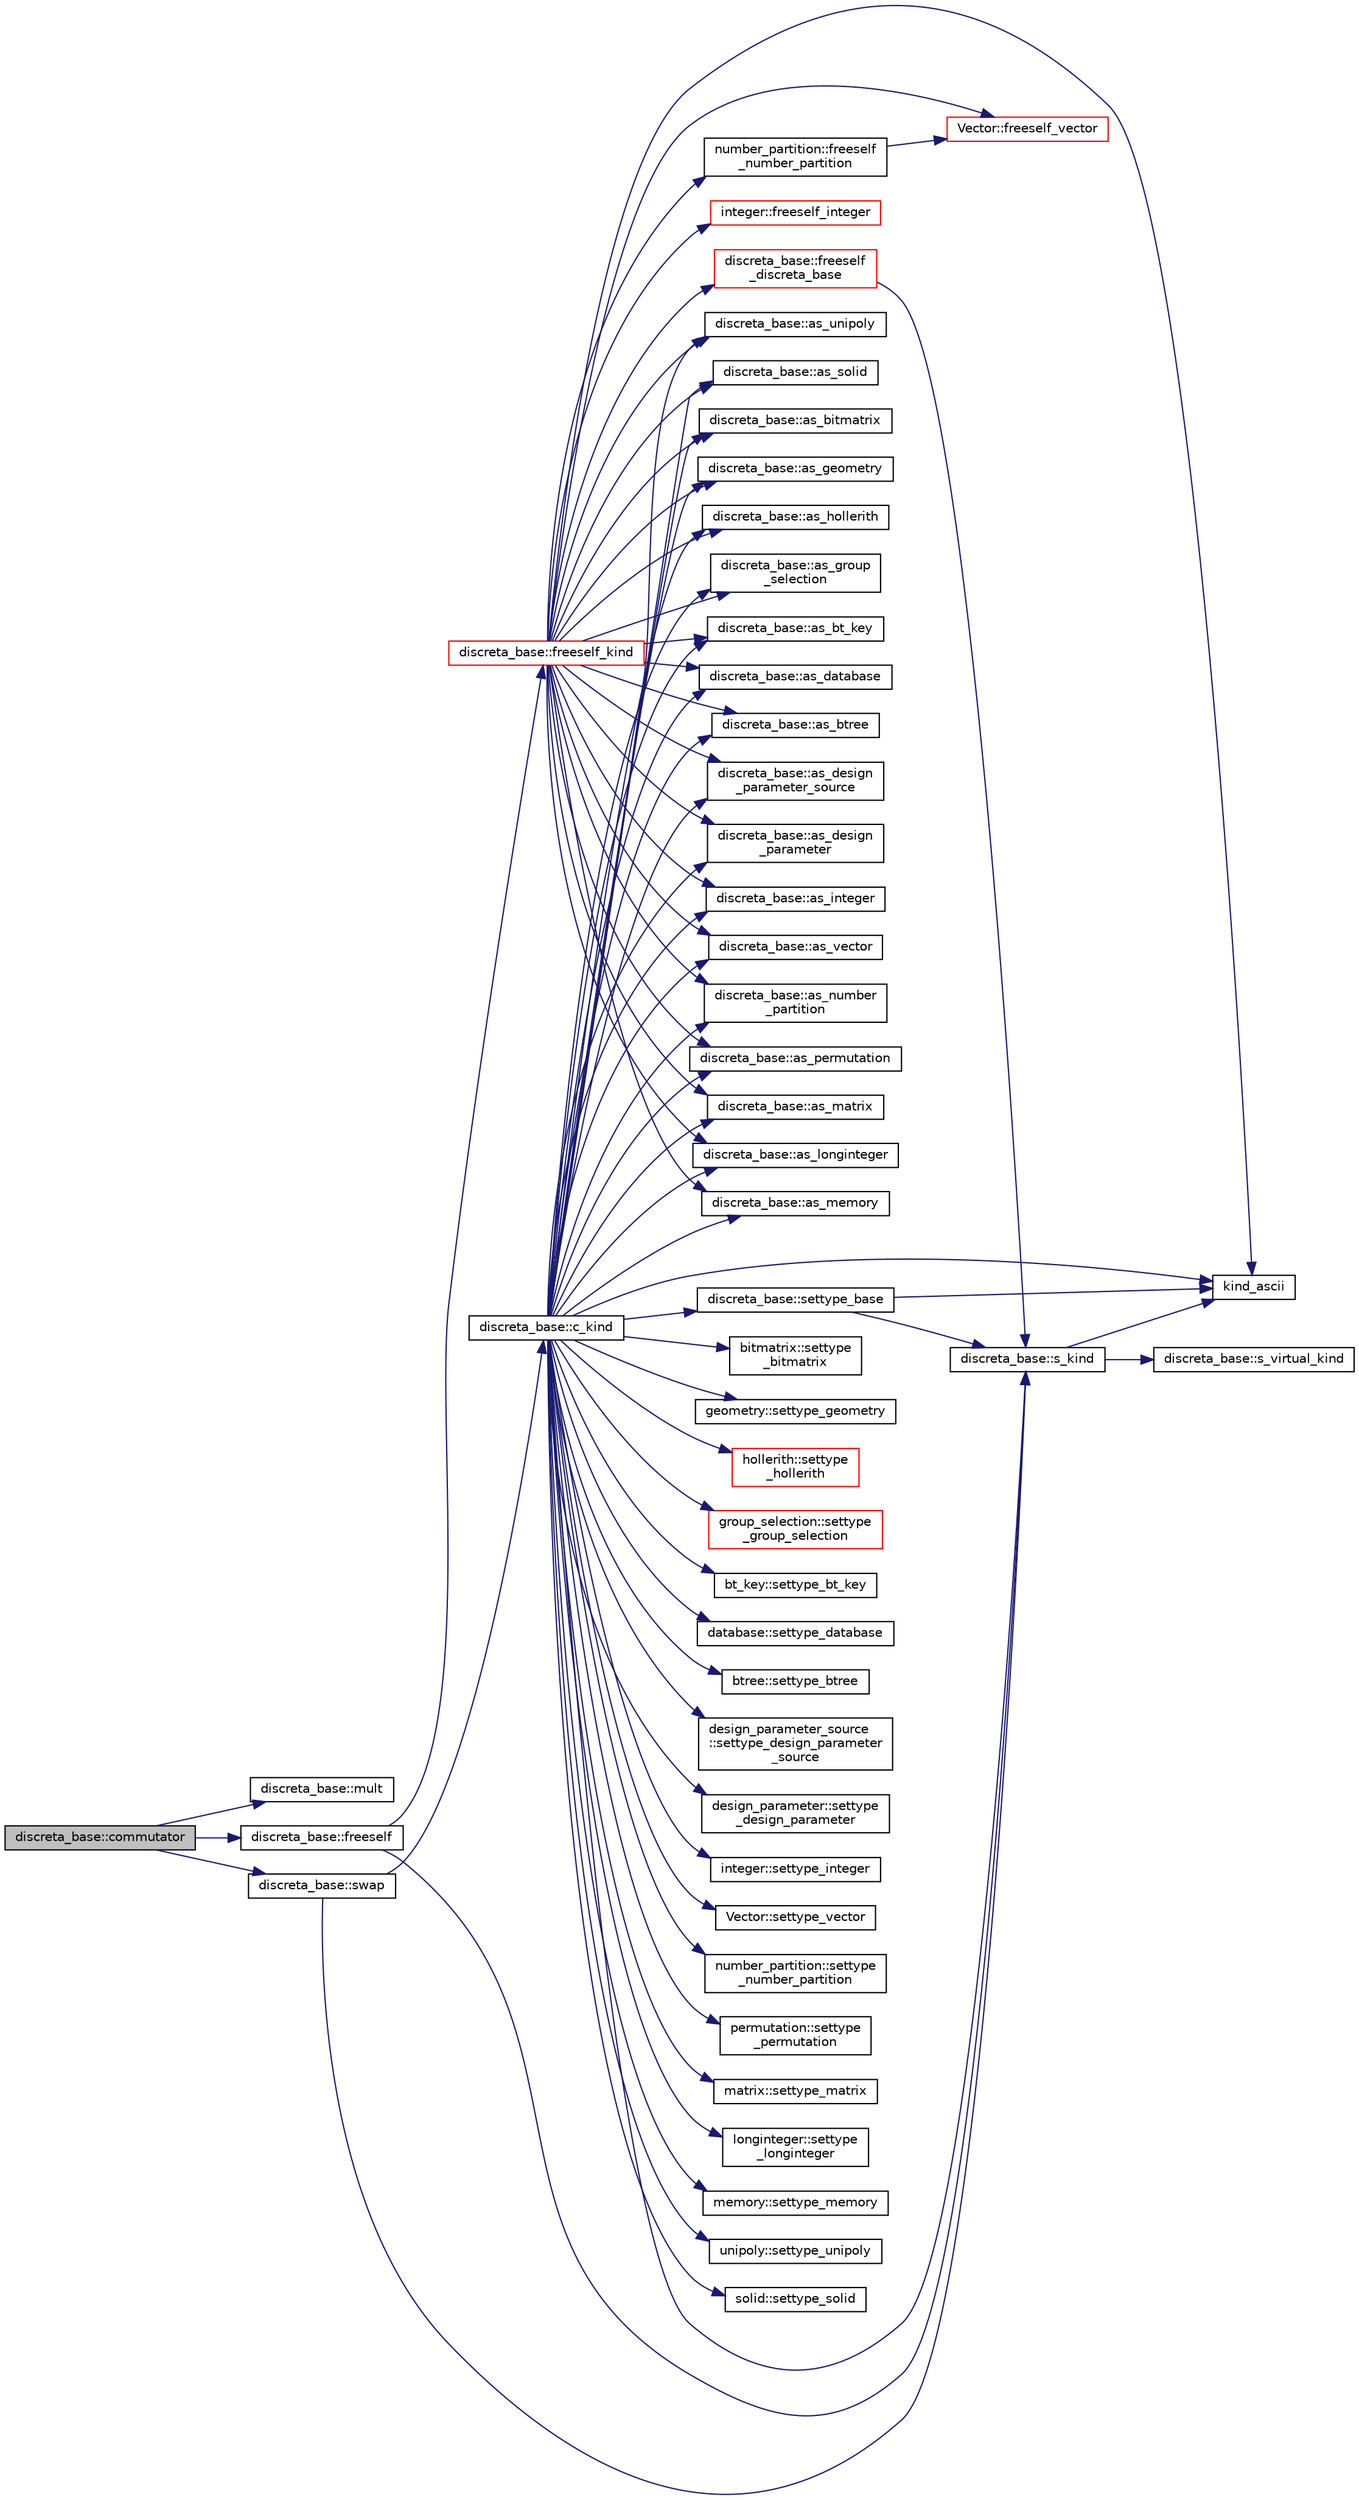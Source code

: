 digraph "discreta_base::commutator"
{
  edge [fontname="Helvetica",fontsize="10",labelfontname="Helvetica",labelfontsize="10"];
  node [fontname="Helvetica",fontsize="10",shape=record];
  rankdir="LR";
  Node11622 [label="discreta_base::commutator",height=0.2,width=0.4,color="black", fillcolor="grey75", style="filled", fontcolor="black"];
  Node11622 -> Node11623 [color="midnightblue",fontsize="10",style="solid",fontname="Helvetica"];
  Node11623 [label="discreta_base::mult",height=0.2,width=0.4,color="black", fillcolor="white", style="filled",URL="$d7/d71/classdiscreta__base.html#a96f759b28f7c30bdfd95ac10f5972bd0"];
  Node11622 -> Node11624 [color="midnightblue",fontsize="10",style="solid",fontname="Helvetica"];
  Node11624 [label="discreta_base::swap",height=0.2,width=0.4,color="black", fillcolor="white", style="filled",URL="$d7/d71/classdiscreta__base.html#a2e8acbb9d3476675dac5b6a583b0293e"];
  Node11624 -> Node11625 [color="midnightblue",fontsize="10",style="solid",fontname="Helvetica"];
  Node11625 [label="discreta_base::s_kind",height=0.2,width=0.4,color="black", fillcolor="white", style="filled",URL="$d7/d71/classdiscreta__base.html#a8a830025c74adbbc3362418a7c2ba157"];
  Node11625 -> Node11626 [color="midnightblue",fontsize="10",style="solid",fontname="Helvetica"];
  Node11626 [label="discreta_base::s_virtual_kind",height=0.2,width=0.4,color="black", fillcolor="white", style="filled",URL="$d7/d71/classdiscreta__base.html#a52778a6d6943a468be083d0785d418fb"];
  Node11625 -> Node11627 [color="midnightblue",fontsize="10",style="solid",fontname="Helvetica"];
  Node11627 [label="kind_ascii",height=0.2,width=0.4,color="black", fillcolor="white", style="filled",URL="$d9/d60/discreta_8h.html#ad0ce825a9f29bc6cec27e1b64cfe27bf"];
  Node11624 -> Node11628 [color="midnightblue",fontsize="10",style="solid",fontname="Helvetica"];
  Node11628 [label="discreta_base::c_kind",height=0.2,width=0.4,color="black", fillcolor="white", style="filled",URL="$d7/d71/classdiscreta__base.html#adc2ff61589c2d083688e7a43f333cb62"];
  Node11628 -> Node11629 [color="midnightblue",fontsize="10",style="solid",fontname="Helvetica"];
  Node11629 [label="discreta_base::settype_base",height=0.2,width=0.4,color="black", fillcolor="white", style="filled",URL="$d7/d71/classdiscreta__base.html#a4f42899a89447d1c3993ea07c38f8ad4"];
  Node11629 -> Node11625 [color="midnightblue",fontsize="10",style="solid",fontname="Helvetica"];
  Node11629 -> Node11627 [color="midnightblue",fontsize="10",style="solid",fontname="Helvetica"];
  Node11628 -> Node11630 [color="midnightblue",fontsize="10",style="solid",fontname="Helvetica"];
  Node11630 [label="discreta_base::as_integer",height=0.2,width=0.4,color="black", fillcolor="white", style="filled",URL="$d7/d71/classdiscreta__base.html#a00d7691eaf874fd283d942692fe8dd26"];
  Node11628 -> Node11631 [color="midnightblue",fontsize="10",style="solid",fontname="Helvetica"];
  Node11631 [label="integer::settype_integer",height=0.2,width=0.4,color="black", fillcolor="white", style="filled",URL="$d0/de5/classinteger.html#a6265c65ef311229acd513d748faba796"];
  Node11628 -> Node11632 [color="midnightblue",fontsize="10",style="solid",fontname="Helvetica"];
  Node11632 [label="discreta_base::as_vector",height=0.2,width=0.4,color="black", fillcolor="white", style="filled",URL="$d7/d71/classdiscreta__base.html#a7bdd6cae39c380b128ee9e17e42cf020"];
  Node11628 -> Node11633 [color="midnightblue",fontsize="10",style="solid",fontname="Helvetica"];
  Node11633 [label="Vector::settype_vector",height=0.2,width=0.4,color="black", fillcolor="white", style="filled",URL="$d5/db2/class_vector.html#a34e0d00b18c051f23904a8429fa6c8b4"];
  Node11628 -> Node11634 [color="midnightblue",fontsize="10",style="solid",fontname="Helvetica"];
  Node11634 [label="discreta_base::as_number\l_partition",height=0.2,width=0.4,color="black", fillcolor="white", style="filled",URL="$d7/d71/classdiscreta__base.html#a307aa09de0e925d46697707968ffab00"];
  Node11628 -> Node11635 [color="midnightblue",fontsize="10",style="solid",fontname="Helvetica"];
  Node11635 [label="number_partition::settype\l_number_partition",height=0.2,width=0.4,color="black", fillcolor="white", style="filled",URL="$df/d50/classnumber__partition.html#a3aaec1b557758f643ffc8555bbc358be"];
  Node11628 -> Node11636 [color="midnightblue",fontsize="10",style="solid",fontname="Helvetica"];
  Node11636 [label="discreta_base::as_permutation",height=0.2,width=0.4,color="black", fillcolor="white", style="filled",URL="$d7/d71/classdiscreta__base.html#aa4e72f36a82984239b12ae831e131098"];
  Node11628 -> Node11637 [color="midnightblue",fontsize="10",style="solid",fontname="Helvetica"];
  Node11637 [label="permutation::settype\l_permutation",height=0.2,width=0.4,color="black", fillcolor="white", style="filled",URL="$d0/d08/classpermutation.html#af1eea29f86195cede9562e444664c28c"];
  Node11628 -> Node11638 [color="midnightblue",fontsize="10",style="solid",fontname="Helvetica"];
  Node11638 [label="discreta_base::as_matrix",height=0.2,width=0.4,color="black", fillcolor="white", style="filled",URL="$d7/d71/classdiscreta__base.html#ae4d7f56d917a4707b838fbffde6467ff"];
  Node11628 -> Node11639 [color="midnightblue",fontsize="10",style="solid",fontname="Helvetica"];
  Node11639 [label="matrix::settype_matrix",height=0.2,width=0.4,color="black", fillcolor="white", style="filled",URL="$d1/d8d/classmatrix.html#a1780283a64a789e4084d792683d276bb"];
  Node11628 -> Node11640 [color="midnightblue",fontsize="10",style="solid",fontname="Helvetica"];
  Node11640 [label="discreta_base::as_longinteger",height=0.2,width=0.4,color="black", fillcolor="white", style="filled",URL="$d7/d71/classdiscreta__base.html#a20a094639eb711b10c8694c51937f7cd"];
  Node11628 -> Node11641 [color="midnightblue",fontsize="10",style="solid",fontname="Helvetica"];
  Node11641 [label="longinteger::settype\l_longinteger",height=0.2,width=0.4,color="black", fillcolor="white", style="filled",URL="$d3/d71/classlonginteger.html#ae5f811ece8df31b9ff114368a18e1dc5"];
  Node11628 -> Node11642 [color="midnightblue",fontsize="10",style="solid",fontname="Helvetica"];
  Node11642 [label="discreta_base::as_memory",height=0.2,width=0.4,color="black", fillcolor="white", style="filled",URL="$d7/d71/classdiscreta__base.html#ad94b2d7dce0cd4fa22db57f6e79c4bd2"];
  Node11628 -> Node11643 [color="midnightblue",fontsize="10",style="solid",fontname="Helvetica"];
  Node11643 [label="memory::settype_memory",height=0.2,width=0.4,color="black", fillcolor="white", style="filled",URL="$d8/d99/classmemory.html#a33aae277f9b8fe36b02e9d5da895451b"];
  Node11628 -> Node11644 [color="midnightblue",fontsize="10",style="solid",fontname="Helvetica"];
  Node11644 [label="discreta_base::as_unipoly",height=0.2,width=0.4,color="black", fillcolor="white", style="filled",URL="$d7/d71/classdiscreta__base.html#ad50d8027f039fe5c2478cddb243adc9d"];
  Node11628 -> Node11645 [color="midnightblue",fontsize="10",style="solid",fontname="Helvetica"];
  Node11645 [label="unipoly::settype_unipoly",height=0.2,width=0.4,color="black", fillcolor="white", style="filled",URL="$d1/d89/classunipoly.html#a8db854fcc85c5e1150b1f1b1c005c95b"];
  Node11628 -> Node11646 [color="midnightblue",fontsize="10",style="solid",fontname="Helvetica"];
  Node11646 [label="discreta_base::as_solid",height=0.2,width=0.4,color="black", fillcolor="white", style="filled",URL="$d7/d71/classdiscreta__base.html#a1fc5f2b85ec97ab0a69dd64903c970a5"];
  Node11628 -> Node11647 [color="midnightblue",fontsize="10",style="solid",fontname="Helvetica"];
  Node11647 [label="solid::settype_solid",height=0.2,width=0.4,color="black", fillcolor="white", style="filled",URL="$d8/def/classsolid.html#a775bd4821f75a8aee4ea3d4335ff90e0"];
  Node11628 -> Node11648 [color="midnightblue",fontsize="10",style="solid",fontname="Helvetica"];
  Node11648 [label="discreta_base::as_bitmatrix",height=0.2,width=0.4,color="black", fillcolor="white", style="filled",URL="$d7/d71/classdiscreta__base.html#a071ad54ea8ef6c9d1d15f532e5a76df6"];
  Node11628 -> Node11649 [color="midnightblue",fontsize="10",style="solid",fontname="Helvetica"];
  Node11649 [label="bitmatrix::settype\l_bitmatrix",height=0.2,width=0.4,color="black", fillcolor="white", style="filled",URL="$de/dc8/classbitmatrix.html#acb571d947f9526665ebbdc0ce3e2a973"];
  Node11628 -> Node11650 [color="midnightblue",fontsize="10",style="solid",fontname="Helvetica"];
  Node11650 [label="discreta_base::as_geometry",height=0.2,width=0.4,color="black", fillcolor="white", style="filled",URL="$d7/d71/classdiscreta__base.html#a38fc7b4cdd830703e9d87354b79bc5c8"];
  Node11628 -> Node11651 [color="midnightblue",fontsize="10",style="solid",fontname="Helvetica"];
  Node11651 [label="geometry::settype_geometry",height=0.2,width=0.4,color="black", fillcolor="white", style="filled",URL="$da/d44/classgeometry.html#ab4a336baba6a3f56f5ffa053a5be5ba7"];
  Node11628 -> Node11652 [color="midnightblue",fontsize="10",style="solid",fontname="Helvetica"];
  Node11652 [label="discreta_base::as_hollerith",height=0.2,width=0.4,color="black", fillcolor="white", style="filled",URL="$d7/d71/classdiscreta__base.html#a3e66f82711f314710107e2f29e589690"];
  Node11628 -> Node11653 [color="midnightblue",fontsize="10",style="solid",fontname="Helvetica"];
  Node11653 [label="hollerith::settype\l_hollerith",height=0.2,width=0.4,color="red", fillcolor="white", style="filled",URL="$d8/d99/classhollerith.html#a23bbd4acfc88a0e90f1245f243f51f76"];
  Node11628 -> Node11655 [color="midnightblue",fontsize="10",style="solid",fontname="Helvetica"];
  Node11655 [label="discreta_base::as_group\l_selection",height=0.2,width=0.4,color="black", fillcolor="white", style="filled",URL="$d7/d71/classdiscreta__base.html#aae1bac4883c567718bef9fb610abbdc8"];
  Node11628 -> Node11656 [color="midnightblue",fontsize="10",style="solid",fontname="Helvetica"];
  Node11656 [label="group_selection::settype\l_group_selection",height=0.2,width=0.4,color="red", fillcolor="white", style="filled",URL="$d6/db0/classgroup__selection.html#a015ed73b7b8d784bedd4d11ac1fc0ec1"];
  Node11628 -> Node11659 [color="midnightblue",fontsize="10",style="solid",fontname="Helvetica"];
  Node11659 [label="discreta_base::as_bt_key",height=0.2,width=0.4,color="black", fillcolor="white", style="filled",URL="$d7/d71/classdiscreta__base.html#a2734c6e08dca17cf6588bd5064ec1b9f"];
  Node11628 -> Node11660 [color="midnightblue",fontsize="10",style="solid",fontname="Helvetica"];
  Node11660 [label="bt_key::settype_bt_key",height=0.2,width=0.4,color="black", fillcolor="white", style="filled",URL="$d1/de5/classbt__key.html#a352bb10beb7c789d8d29373035824800"];
  Node11628 -> Node11661 [color="midnightblue",fontsize="10",style="solid",fontname="Helvetica"];
  Node11661 [label="discreta_base::as_database",height=0.2,width=0.4,color="black", fillcolor="white", style="filled",URL="$d7/d71/classdiscreta__base.html#ab055d39d58210a2b03ba3d33703b09a9"];
  Node11628 -> Node11662 [color="midnightblue",fontsize="10",style="solid",fontname="Helvetica"];
  Node11662 [label="database::settype_database",height=0.2,width=0.4,color="black", fillcolor="white", style="filled",URL="$db/d72/classdatabase.html#a014639aa001462e480eb1f3984839b72"];
  Node11628 -> Node11663 [color="midnightblue",fontsize="10",style="solid",fontname="Helvetica"];
  Node11663 [label="discreta_base::as_btree",height=0.2,width=0.4,color="black", fillcolor="white", style="filled",URL="$d7/d71/classdiscreta__base.html#a78e76674cef2ec113c17989c11288778"];
  Node11628 -> Node11664 [color="midnightblue",fontsize="10",style="solid",fontname="Helvetica"];
  Node11664 [label="btree::settype_btree",height=0.2,width=0.4,color="black", fillcolor="white", style="filled",URL="$dd/db0/classbtree.html#a5a1b9773c848908a6050cc733d2d9780"];
  Node11628 -> Node11665 [color="midnightblue",fontsize="10",style="solid",fontname="Helvetica"];
  Node11665 [label="discreta_base::as_design\l_parameter_source",height=0.2,width=0.4,color="black", fillcolor="white", style="filled",URL="$d7/d71/classdiscreta__base.html#a59cbf837c6582ded5bc586265d13d81a"];
  Node11628 -> Node11666 [color="midnightblue",fontsize="10",style="solid",fontname="Helvetica"];
  Node11666 [label="design_parameter_source\l::settype_design_parameter\l_source",height=0.2,width=0.4,color="black", fillcolor="white", style="filled",URL="$df/d4b/classdesign__parameter__source.html#a3af3b851df87bd1661fb9c9ce18822c8"];
  Node11628 -> Node11667 [color="midnightblue",fontsize="10",style="solid",fontname="Helvetica"];
  Node11667 [label="discreta_base::as_design\l_parameter",height=0.2,width=0.4,color="black", fillcolor="white", style="filled",URL="$d7/d71/classdiscreta__base.html#aab24ff38ea1c5471ab3de42e014d0f2a"];
  Node11628 -> Node11668 [color="midnightblue",fontsize="10",style="solid",fontname="Helvetica"];
  Node11668 [label="design_parameter::settype\l_design_parameter",height=0.2,width=0.4,color="black", fillcolor="white", style="filled",URL="$da/d94/classdesign__parameter.html#a8b19d277f2b7d09c2531a527dfc0359e"];
  Node11628 -> Node11627 [color="midnightblue",fontsize="10",style="solid",fontname="Helvetica"];
  Node11628 -> Node11625 [color="midnightblue",fontsize="10",style="solid",fontname="Helvetica"];
  Node11622 -> Node11669 [color="midnightblue",fontsize="10",style="solid",fontname="Helvetica"];
  Node11669 [label="discreta_base::freeself",height=0.2,width=0.4,color="black", fillcolor="white", style="filled",URL="$d7/d71/classdiscreta__base.html#a9a3c9501a562293b5667c11b9174d6e5"];
  Node11669 -> Node11670 [color="midnightblue",fontsize="10",style="solid",fontname="Helvetica"];
  Node11670 [label="discreta_base::freeself_kind",height=0.2,width=0.4,color="red", fillcolor="white", style="filled",URL="$d7/d71/classdiscreta__base.html#a63a23ada2165b3838fab719ed458cec8"];
  Node11670 -> Node11671 [color="midnightblue",fontsize="10",style="solid",fontname="Helvetica"];
  Node11671 [label="discreta_base::freeself\l_discreta_base",height=0.2,width=0.4,color="red", fillcolor="white", style="filled",URL="$d7/d71/classdiscreta__base.html#a8b1ec2cee4566034441e066dc2c027db"];
  Node11671 -> Node11625 [color="midnightblue",fontsize="10",style="solid",fontname="Helvetica"];
  Node11670 -> Node11630 [color="midnightblue",fontsize="10",style="solid",fontname="Helvetica"];
  Node11670 -> Node11675 [color="midnightblue",fontsize="10",style="solid",fontname="Helvetica"];
  Node11675 [label="integer::freeself_integer",height=0.2,width=0.4,color="red", fillcolor="white", style="filled",URL="$d0/de5/classinteger.html#a02eb557612c9db1820dd75a77151edc0"];
  Node11670 -> Node11632 [color="midnightblue",fontsize="10",style="solid",fontname="Helvetica"];
  Node11670 -> Node11676 [color="midnightblue",fontsize="10",style="solid",fontname="Helvetica"];
  Node11676 [label="Vector::freeself_vector",height=0.2,width=0.4,color="red", fillcolor="white", style="filled",URL="$d5/db2/class_vector.html#ad55c58937ca8fb342247a2c0fb572d20"];
  Node11670 -> Node11634 [color="midnightblue",fontsize="10",style="solid",fontname="Helvetica"];
  Node11670 -> Node11678 [color="midnightblue",fontsize="10",style="solid",fontname="Helvetica"];
  Node11678 [label="number_partition::freeself\l_number_partition",height=0.2,width=0.4,color="black", fillcolor="white", style="filled",URL="$df/d50/classnumber__partition.html#aa74111c1c8cd218b654e7b7c1ca42eb5"];
  Node11678 -> Node11676 [color="midnightblue",fontsize="10",style="solid",fontname="Helvetica"];
  Node11670 -> Node11636 [color="midnightblue",fontsize="10",style="solid",fontname="Helvetica"];
  Node11670 -> Node11638 [color="midnightblue",fontsize="10",style="solid",fontname="Helvetica"];
  Node11670 -> Node11640 [color="midnightblue",fontsize="10",style="solid",fontname="Helvetica"];
  Node11670 -> Node11642 [color="midnightblue",fontsize="10",style="solid",fontname="Helvetica"];
  Node11670 -> Node11644 [color="midnightblue",fontsize="10",style="solid",fontname="Helvetica"];
  Node11670 -> Node11646 [color="midnightblue",fontsize="10",style="solid",fontname="Helvetica"];
  Node11670 -> Node11648 [color="midnightblue",fontsize="10",style="solid",fontname="Helvetica"];
  Node11670 -> Node11650 [color="midnightblue",fontsize="10",style="solid",fontname="Helvetica"];
  Node11670 -> Node11652 [color="midnightblue",fontsize="10",style="solid",fontname="Helvetica"];
  Node11670 -> Node11655 [color="midnightblue",fontsize="10",style="solid",fontname="Helvetica"];
  Node11670 -> Node11659 [color="midnightblue",fontsize="10",style="solid",fontname="Helvetica"];
  Node11670 -> Node11661 [color="midnightblue",fontsize="10",style="solid",fontname="Helvetica"];
  Node11670 -> Node11663 [color="midnightblue",fontsize="10",style="solid",fontname="Helvetica"];
  Node11670 -> Node11665 [color="midnightblue",fontsize="10",style="solid",fontname="Helvetica"];
  Node11670 -> Node11667 [color="midnightblue",fontsize="10",style="solid",fontname="Helvetica"];
  Node11670 -> Node11627 [color="midnightblue",fontsize="10",style="solid",fontname="Helvetica"];
  Node11669 -> Node11625 [color="midnightblue",fontsize="10",style="solid",fontname="Helvetica"];
}
